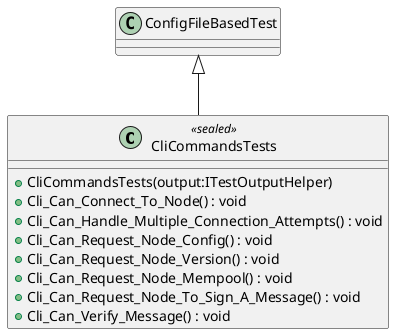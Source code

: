 @startuml
class CliCommandsTests <<sealed>> {
    + CliCommandsTests(output:ITestOutputHelper)
    + Cli_Can_Connect_To_Node() : void
    + Cli_Can_Handle_Multiple_Connection_Attempts() : void
    + Cli_Can_Request_Node_Config() : void
    + Cli_Can_Request_Node_Version() : void
    + Cli_Can_Request_Node_Mempool() : void
    + Cli_Can_Request_Node_To_Sign_A_Message() : void
    + Cli_Can_Verify_Message() : void
}
ConfigFileBasedTest <|-- CliCommandsTests
@enduml
